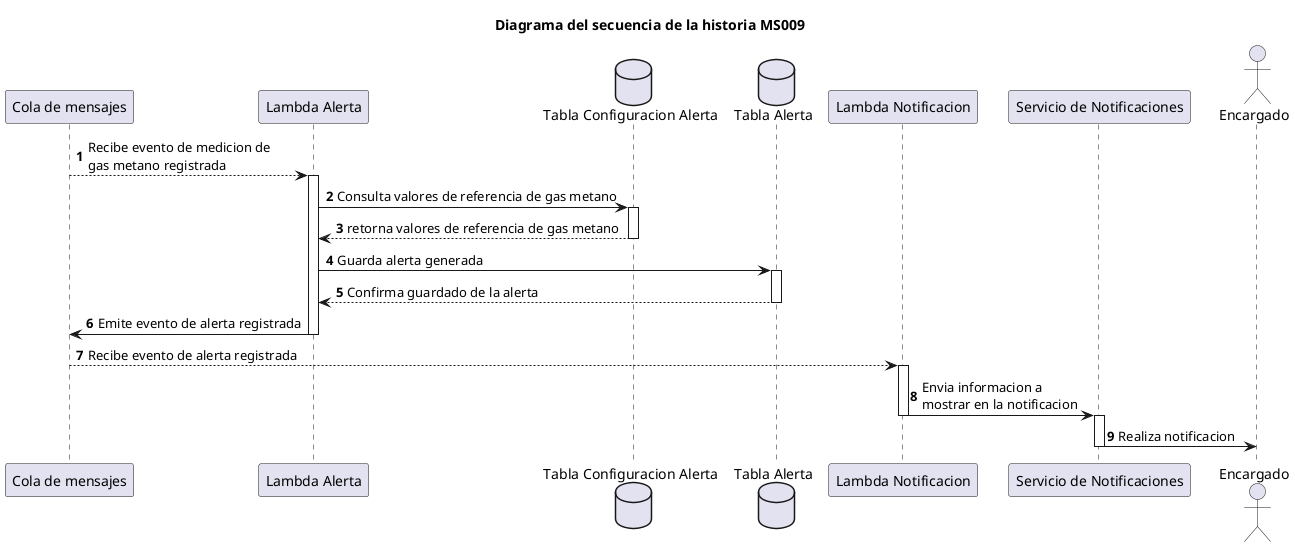 @startuml hu1_sequence
autonumber

title Diagrama del secuencia de la historia MS009

participant "Cola de mensajes"
participant "Lambda Alerta"
database "Tabla Configuracion Alerta"
database "Tabla Alerta"
participant "Lambda Notificacion"
participant "Servicio de Notificaciones"
actor Encargado

"Cola de mensajes"-->"Lambda Alerta": Recibe evento de medicion de \ngas metano registrada
activate "Lambda Alerta"
"Lambda Alerta"->"Tabla Configuracion Alerta": Consulta valores de referencia de gas metano
activate "Tabla Configuracion Alerta"
"Tabla Configuracion Alerta"-->"Lambda Alerta": retorna valores de referencia de gas metano
deactivate "Tabla Configuracion Alerta"
"Lambda Alerta"->"Tabla Alerta": Guarda alerta generada
activate "Tabla Alerta"
"Tabla Alerta"-->"Lambda Alerta": Confirma guardado de la alerta
deactivate "Tabla Alerta"
"Lambda Alerta"->"Cola de mensajes": Emite evento de alerta registrada
deactivate "Lambda Alerta"
"Cola de mensajes"-->"Lambda Notificacion": Recibe evento de alerta registrada
activate "Lambda Notificacion"
"Lambda Notificacion"->"Servicio de Notificaciones": Envia informacion a \nmostrar en la notificacion
deactivate "Lambda Notificacion"
activate "Servicio de Notificaciones"
"Servicio de Notificaciones"->Encargado:Realiza notificacion
deactivate "Servicio de Notificaciones"

@enduml
